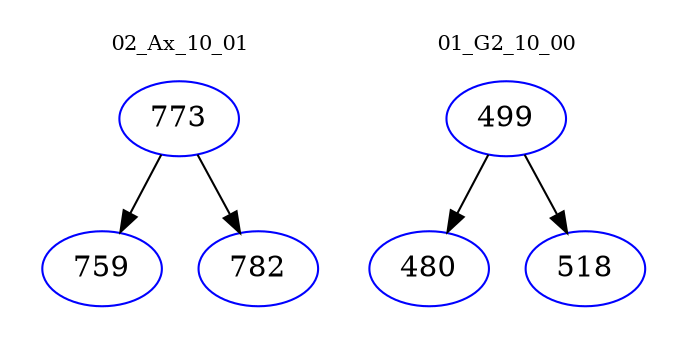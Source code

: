 digraph{
subgraph cluster_0 {
color = white
label = "02_Ax_10_01";
fontsize=10;
T0_773 [label="773", color="blue"]
T0_773 -> T0_759 [color="black"]
T0_759 [label="759", color="blue"]
T0_773 -> T0_782 [color="black"]
T0_782 [label="782", color="blue"]
}
subgraph cluster_1 {
color = white
label = "01_G2_10_00";
fontsize=10;
T1_499 [label="499", color="blue"]
T1_499 -> T1_480 [color="black"]
T1_480 [label="480", color="blue"]
T1_499 -> T1_518 [color="black"]
T1_518 [label="518", color="blue"]
}
}
